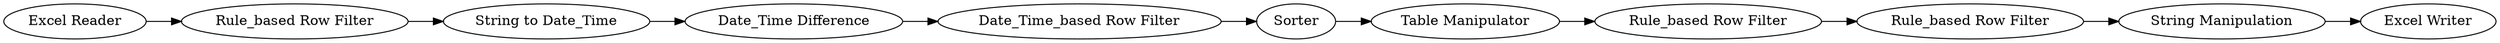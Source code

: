 digraph {
	12 -> 13
	15 -> 10
	3 -> 7
	7 -> 15
	20 -> 19
	21 -> 20
	11 -> 12
	13 -> 18
	18 -> 21
	10 -> 11
	13 [label="Table Manipulator"]
	20 [label="String Manipulation"]
	7 [label="Rule_based Row Filter"]
	11 [label="Date_Time_based Row Filter"]
	18 [label="Rule_based Row Filter"]
	21 [label="Rule_based Row Filter"]
	15 [label="String to Date_Time"]
	12 [label=Sorter]
	3 [label="Excel Reader"]
	10 [label="Date_Time Difference"]
	19 [label="Excel Writer"]
	rankdir=LR
}
